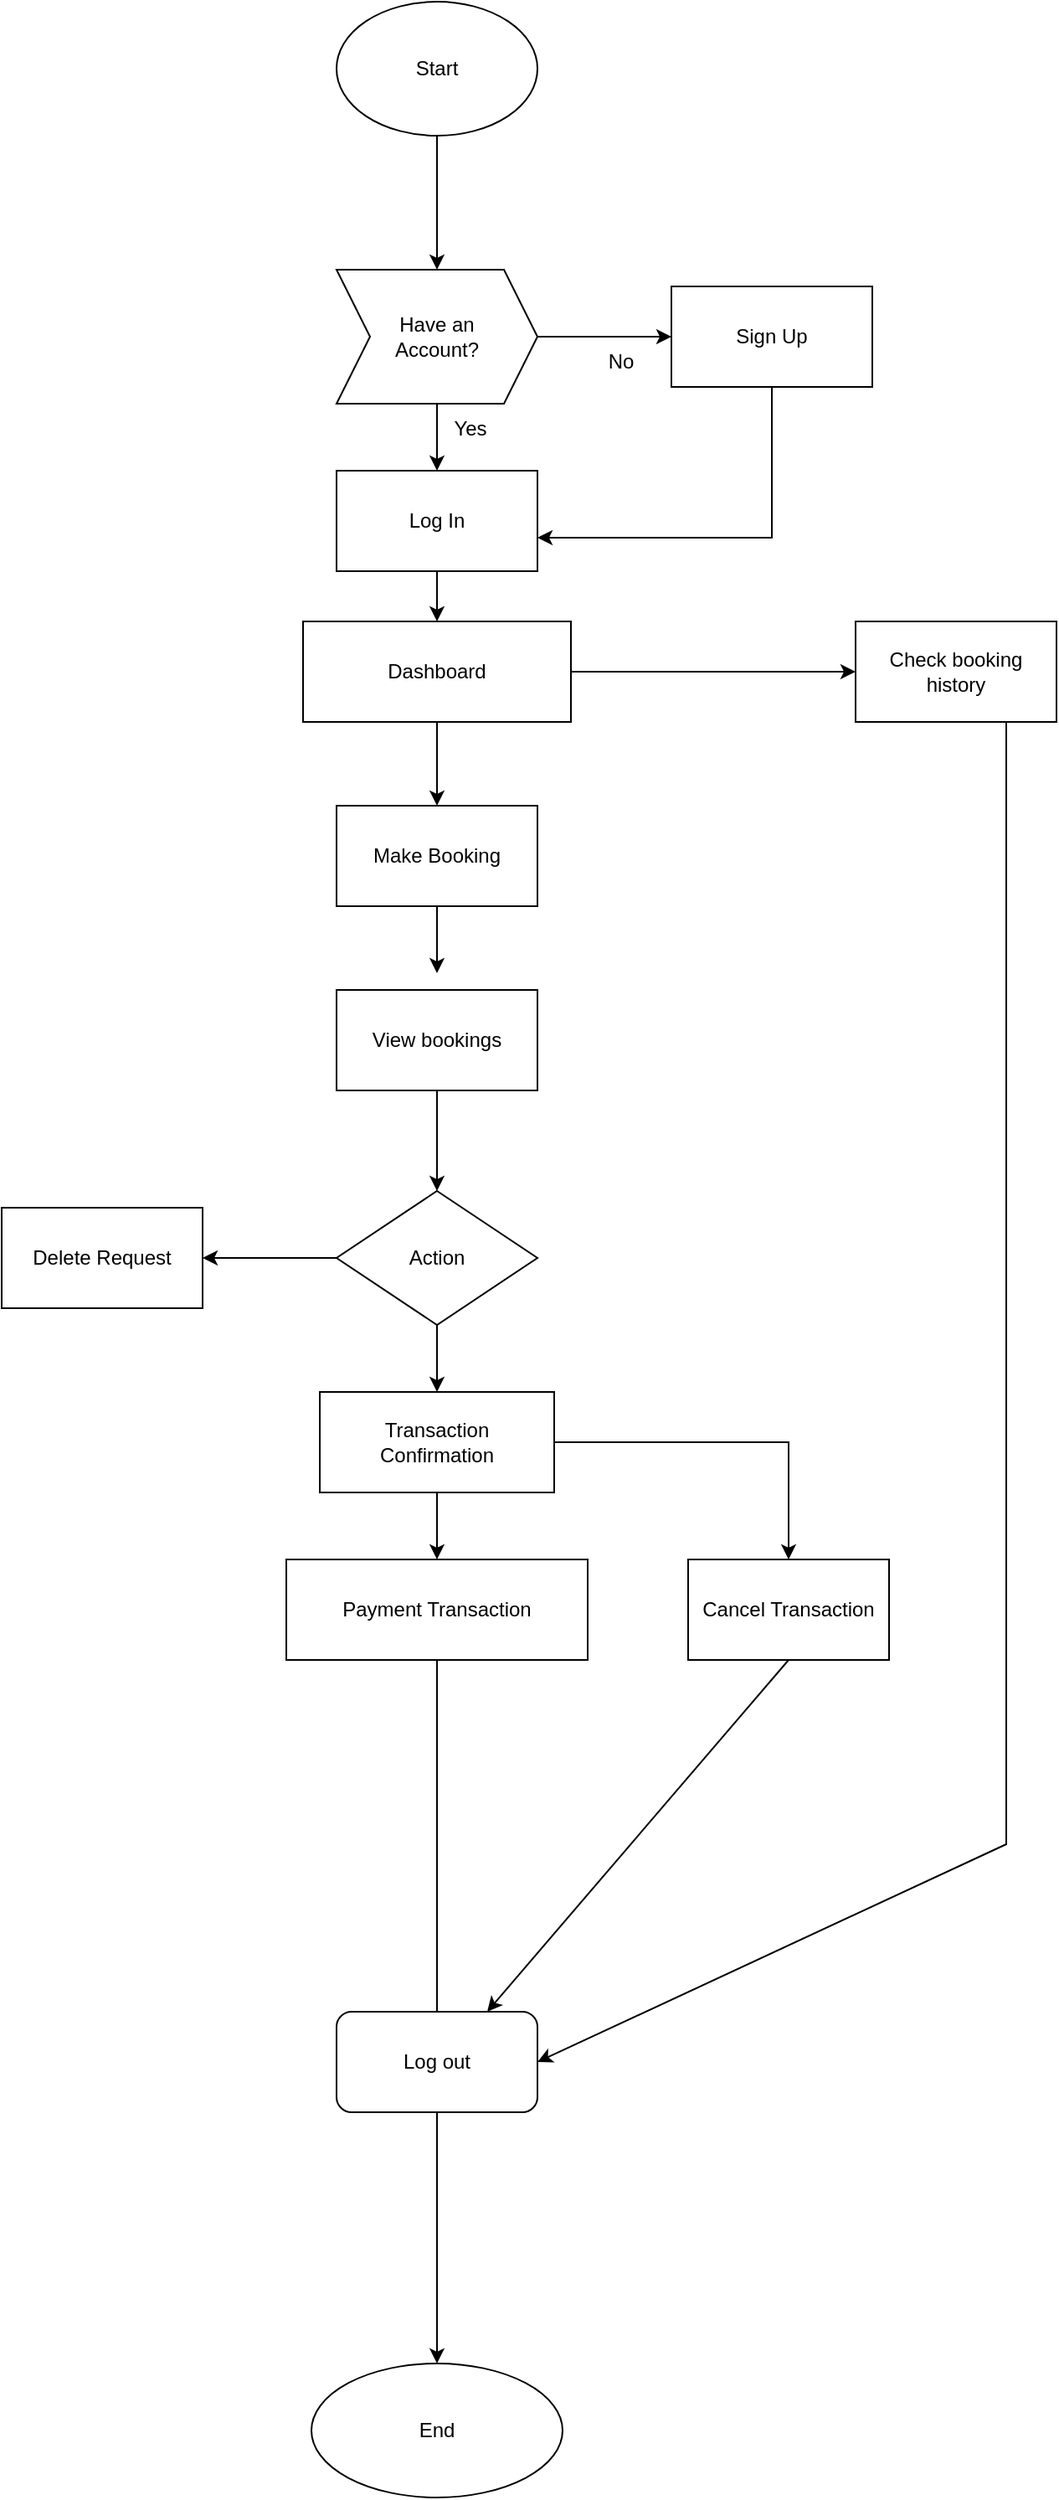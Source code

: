 <mxfile version="24.3.0" type="github">
  <diagram name="Page-1" id="rhyH5-ZiRPN7Cf6g0yFa">
    <mxGraphModel dx="1195" dy="615" grid="1" gridSize="10" guides="1" tooltips="1" connect="1" arrows="1" fold="1" page="1" pageScale="1" pageWidth="850" pageHeight="1100" math="0" shadow="0">
      <root>
        <mxCell id="0" />
        <mxCell id="1" parent="0" />
        <mxCell id="pPr2H10A3WoljT3qs_36-5" value="" style="edgeStyle=orthogonalEdgeStyle;rounded=0;orthogonalLoop=1;jettySize=auto;html=1;" parent="1" source="pPr2H10A3WoljT3qs_36-1" target="pPr2H10A3WoljT3qs_36-4" edge="1">
          <mxGeometry relative="1" as="geometry" />
        </mxCell>
        <mxCell id="pPr2H10A3WoljT3qs_36-1" value="Start" style="ellipse;whiteSpace=wrap;html=1;" parent="1" vertex="1">
          <mxGeometry x="360" y="70" width="120" height="80" as="geometry" />
        </mxCell>
        <mxCell id="pPr2H10A3WoljT3qs_36-7" value="" style="edgeStyle=orthogonalEdgeStyle;rounded=0;orthogonalLoop=1;jettySize=auto;html=1;" parent="1" source="pPr2H10A3WoljT3qs_36-4" target="pPr2H10A3WoljT3qs_36-6" edge="1">
          <mxGeometry relative="1" as="geometry" />
        </mxCell>
        <mxCell id="pPr2H10A3WoljT3qs_36-9" value="" style="edgeStyle=orthogonalEdgeStyle;rounded=0;orthogonalLoop=1;jettySize=auto;html=1;" parent="1" source="pPr2H10A3WoljT3qs_36-4" edge="1">
          <mxGeometry relative="1" as="geometry">
            <mxPoint x="420" y="350" as="targetPoint" />
          </mxGeometry>
        </mxCell>
        <mxCell id="pPr2H10A3WoljT3qs_36-4" value="Have an &lt;br&gt;Account?" style="shape=step;perimeter=stepPerimeter;whiteSpace=wrap;html=1;fixedSize=1;" parent="1" vertex="1">
          <mxGeometry x="360" y="230" width="120" height="80" as="geometry" />
        </mxCell>
        <mxCell id="pPr2H10A3WoljT3qs_36-12" value="" style="edgeStyle=orthogonalEdgeStyle;rounded=0;orthogonalLoop=1;jettySize=auto;html=1;entryX=1;entryY=0.5;entryDx=0;entryDy=0;exitX=0.5;exitY=1;exitDx=0;exitDy=0;" parent="1" source="pPr2H10A3WoljT3qs_36-6" edge="1">
          <mxGeometry relative="1" as="geometry">
            <mxPoint x="620" y="310" as="sourcePoint" />
            <mxPoint x="480" y="390" as="targetPoint" />
            <Array as="points">
              <mxPoint x="620" y="390" />
            </Array>
          </mxGeometry>
        </mxCell>
        <mxCell id="pPr2H10A3WoljT3qs_36-6" value="Sign Up" style="whiteSpace=wrap;html=1;" parent="1" vertex="1">
          <mxGeometry x="560" y="240" width="120" height="60" as="geometry" />
        </mxCell>
        <mxCell id="pPr2H10A3WoljT3qs_36-14" value="" style="edgeStyle=orthogonalEdgeStyle;rounded=0;orthogonalLoop=1;jettySize=auto;html=1;" parent="1" source="pPr2H10A3WoljT3qs_36-8" edge="1">
          <mxGeometry relative="1" as="geometry">
            <mxPoint x="420" y="440" as="targetPoint" />
          </mxGeometry>
        </mxCell>
        <mxCell id="pPr2H10A3WoljT3qs_36-8" value="Log In" style="whiteSpace=wrap;html=1;" parent="1" vertex="1">
          <mxGeometry x="360" y="350" width="120" height="60" as="geometry" />
        </mxCell>
        <mxCell id="pPr2H10A3WoljT3qs_36-16" value="" style="edgeStyle=orthogonalEdgeStyle;rounded=0;orthogonalLoop=1;jettySize=auto;html=1;" parent="1" source="pPr2H10A3WoljT3qs_36-13" edge="1">
          <mxGeometry relative="1" as="geometry">
            <mxPoint x="420" y="550" as="targetPoint" />
          </mxGeometry>
        </mxCell>
        <mxCell id="pPr2H10A3WoljT3qs_36-18" value="" style="edgeStyle=orthogonalEdgeStyle;rounded=0;orthogonalLoop=1;jettySize=auto;html=1;" parent="1" source="pPr2H10A3WoljT3qs_36-13" target="pPr2H10A3WoljT3qs_36-17" edge="1">
          <mxGeometry relative="1" as="geometry" />
        </mxCell>
        <mxCell id="pPr2H10A3WoljT3qs_36-13" value="Dashboard" style="whiteSpace=wrap;html=1;" parent="1" vertex="1">
          <mxGeometry x="340" y="440" width="160" height="60" as="geometry" />
        </mxCell>
        <mxCell id="pPr2H10A3WoljT3qs_36-20" value="" style="edgeStyle=orthogonalEdgeStyle;rounded=0;orthogonalLoop=1;jettySize=auto;html=1;" parent="1" source="pPr2H10A3WoljT3qs_36-15" edge="1">
          <mxGeometry relative="1" as="geometry">
            <mxPoint x="420" y="650" as="targetPoint" />
          </mxGeometry>
        </mxCell>
        <mxCell id="pPr2H10A3WoljT3qs_36-15" value="Make Booking" style="whiteSpace=wrap;html=1;" parent="1" vertex="1">
          <mxGeometry x="360" y="550" width="120" height="60" as="geometry" />
        </mxCell>
        <mxCell id="pPr2H10A3WoljT3qs_36-17" value="Check booking history" style="whiteSpace=wrap;html=1;" parent="1" vertex="1">
          <mxGeometry x="670" y="440" width="120" height="60" as="geometry" />
        </mxCell>
        <mxCell id="pPr2H10A3WoljT3qs_36-22" value="" style="edgeStyle=orthogonalEdgeStyle;rounded=0;orthogonalLoop=1;jettySize=auto;html=1;" parent="1" source="pPr2H10A3WoljT3qs_36-19" target="pPr2H10A3WoljT3qs_36-21" edge="1">
          <mxGeometry relative="1" as="geometry" />
        </mxCell>
        <mxCell id="pPr2H10A3WoljT3qs_36-19" value="View bookings" style="whiteSpace=wrap;html=1;" parent="1" vertex="1">
          <mxGeometry x="360" y="660" width="120" height="60" as="geometry" />
        </mxCell>
        <mxCell id="pPr2H10A3WoljT3qs_36-24" value="" style="edgeStyle=orthogonalEdgeStyle;rounded=0;orthogonalLoop=1;jettySize=auto;html=1;" parent="1" source="pPr2H10A3WoljT3qs_36-21" target="pPr2H10A3WoljT3qs_36-23" edge="1">
          <mxGeometry relative="1" as="geometry" />
        </mxCell>
        <mxCell id="pPr2H10A3WoljT3qs_36-28" value="" style="edgeStyle=orthogonalEdgeStyle;rounded=0;orthogonalLoop=1;jettySize=auto;html=1;" parent="1" source="pPr2H10A3WoljT3qs_36-21" edge="1">
          <mxGeometry relative="1" as="geometry">
            <mxPoint x="420" y="900" as="targetPoint" />
          </mxGeometry>
        </mxCell>
        <mxCell id="pPr2H10A3WoljT3qs_36-21" value="Action" style="rhombus;whiteSpace=wrap;html=1;" parent="1" vertex="1">
          <mxGeometry x="360" y="780" width="120" height="80" as="geometry" />
        </mxCell>
        <mxCell id="pPr2H10A3WoljT3qs_36-23" value="Delete Request" style="whiteSpace=wrap;html=1;" parent="1" vertex="1">
          <mxGeometry x="160" y="790" width="120" height="60" as="geometry" />
        </mxCell>
        <mxCell id="pPr2H10A3WoljT3qs_36-30" value="" style="edgeStyle=orthogonalEdgeStyle;rounded=0;orthogonalLoop=1;jettySize=auto;html=1;" parent="1" source="pPr2H10A3WoljT3qs_36-27" edge="1">
          <mxGeometry relative="1" as="geometry">
            <mxPoint x="420" y="1000" as="targetPoint" />
          </mxGeometry>
        </mxCell>
        <mxCell id="E9vS67JZ6F09hmWnQcjI-5" style="edgeStyle=orthogonalEdgeStyle;rounded=0;orthogonalLoop=1;jettySize=auto;html=1;entryX=0.5;entryY=0;entryDx=0;entryDy=0;" edge="1" parent="1" source="pPr2H10A3WoljT3qs_36-27" target="pPr2H10A3WoljT3qs_36-31">
          <mxGeometry relative="1" as="geometry" />
        </mxCell>
        <mxCell id="pPr2H10A3WoljT3qs_36-27" value="Transaction&lt;br&gt;Confirmation" style="whiteSpace=wrap;html=1;" parent="1" vertex="1">
          <mxGeometry x="350" y="900" width="140" height="60" as="geometry" />
        </mxCell>
        <mxCell id="pPr2H10A3WoljT3qs_36-29" value="Payment Transaction" style="whiteSpace=wrap;html=1;" parent="1" vertex="1">
          <mxGeometry x="330" y="1000" width="180" height="60" as="geometry" />
        </mxCell>
        <mxCell id="pPr2H10A3WoljT3qs_36-31" value="Cancel Transaction" style="whiteSpace=wrap;html=1;" parent="1" vertex="1">
          <mxGeometry x="570" y="1000" width="120" height="60" as="geometry" />
        </mxCell>
        <mxCell id="pPr2H10A3WoljT3qs_36-39" value="" style="endArrow=none;html=1;rounded=0;entryX=0.5;entryY=1;entryDx=0;entryDy=0;exitX=0.5;exitY=0;exitDx=0;exitDy=0;" parent="1" target="pPr2H10A3WoljT3qs_36-29" edge="1" source="pPr2H10A3WoljT3qs_36-40">
          <mxGeometry width="50" height="50" relative="1" as="geometry">
            <mxPoint x="420" y="1350" as="sourcePoint" />
            <mxPoint x="450" y="1160" as="targetPoint" />
          </mxGeometry>
        </mxCell>
        <mxCell id="pPr2H10A3WoljT3qs_36-45" value="" style="edgeStyle=orthogonalEdgeStyle;rounded=0;orthogonalLoop=1;jettySize=auto;html=1;" parent="1" source="pPr2H10A3WoljT3qs_36-40" target="pPr2H10A3WoljT3qs_36-44" edge="1">
          <mxGeometry relative="1" as="geometry" />
        </mxCell>
        <mxCell id="pPr2H10A3WoljT3qs_36-40" value="Log out" style="rounded=1;whiteSpace=wrap;html=1;" parent="1" vertex="1">
          <mxGeometry x="360" y="1270" width="120" height="60" as="geometry" />
        </mxCell>
        <mxCell id="pPr2H10A3WoljT3qs_36-42" value="" style="endArrow=classic;html=1;rounded=0;exitX=0.5;exitY=1;exitDx=0;exitDy=0;entryX=0.75;entryY=0;entryDx=0;entryDy=0;exitPerimeter=0;" parent="1" edge="1" target="pPr2H10A3WoljT3qs_36-40" source="pPr2H10A3WoljT3qs_36-31">
          <mxGeometry width="50" height="50" relative="1" as="geometry">
            <mxPoint x="630" y="1070" as="sourcePoint" />
            <mxPoint x="420" y="1350" as="targetPoint" />
          </mxGeometry>
        </mxCell>
        <mxCell id="pPr2H10A3WoljT3qs_36-43" value="" style="endArrow=classic;html=1;rounded=0;exitX=0.75;exitY=1;exitDx=0;exitDy=0;entryX=1;entryY=0.5;entryDx=0;entryDy=0;" parent="1" source="pPr2H10A3WoljT3qs_36-17" target="pPr2H10A3WoljT3qs_36-40" edge="1">
          <mxGeometry width="50" height="50" relative="1" as="geometry">
            <mxPoint x="500" y="780" as="sourcePoint" />
            <mxPoint x="740" y="1350" as="targetPoint" />
            <Array as="points">
              <mxPoint x="760" y="930" />
              <mxPoint x="760" y="1050" />
              <mxPoint x="760" y="1170" />
            </Array>
          </mxGeometry>
        </mxCell>
        <mxCell id="pPr2H10A3WoljT3qs_36-44" value="End" style="ellipse;whiteSpace=wrap;html=1;rounded=1;" parent="1" vertex="1">
          <mxGeometry x="345" y="1480" width="150" height="80" as="geometry" />
        </mxCell>
        <mxCell id="E9vS67JZ6F09hmWnQcjI-1" value="Yes" style="text;html=1;align=center;verticalAlign=middle;whiteSpace=wrap;rounded=0;" vertex="1" parent="1">
          <mxGeometry x="410" y="310" width="60" height="30" as="geometry" />
        </mxCell>
        <mxCell id="E9vS67JZ6F09hmWnQcjI-2" value="No" style="text;html=1;align=center;verticalAlign=middle;whiteSpace=wrap;rounded=0;" vertex="1" parent="1">
          <mxGeometry x="500" y="270" width="60" height="30" as="geometry" />
        </mxCell>
      </root>
    </mxGraphModel>
  </diagram>
</mxfile>
